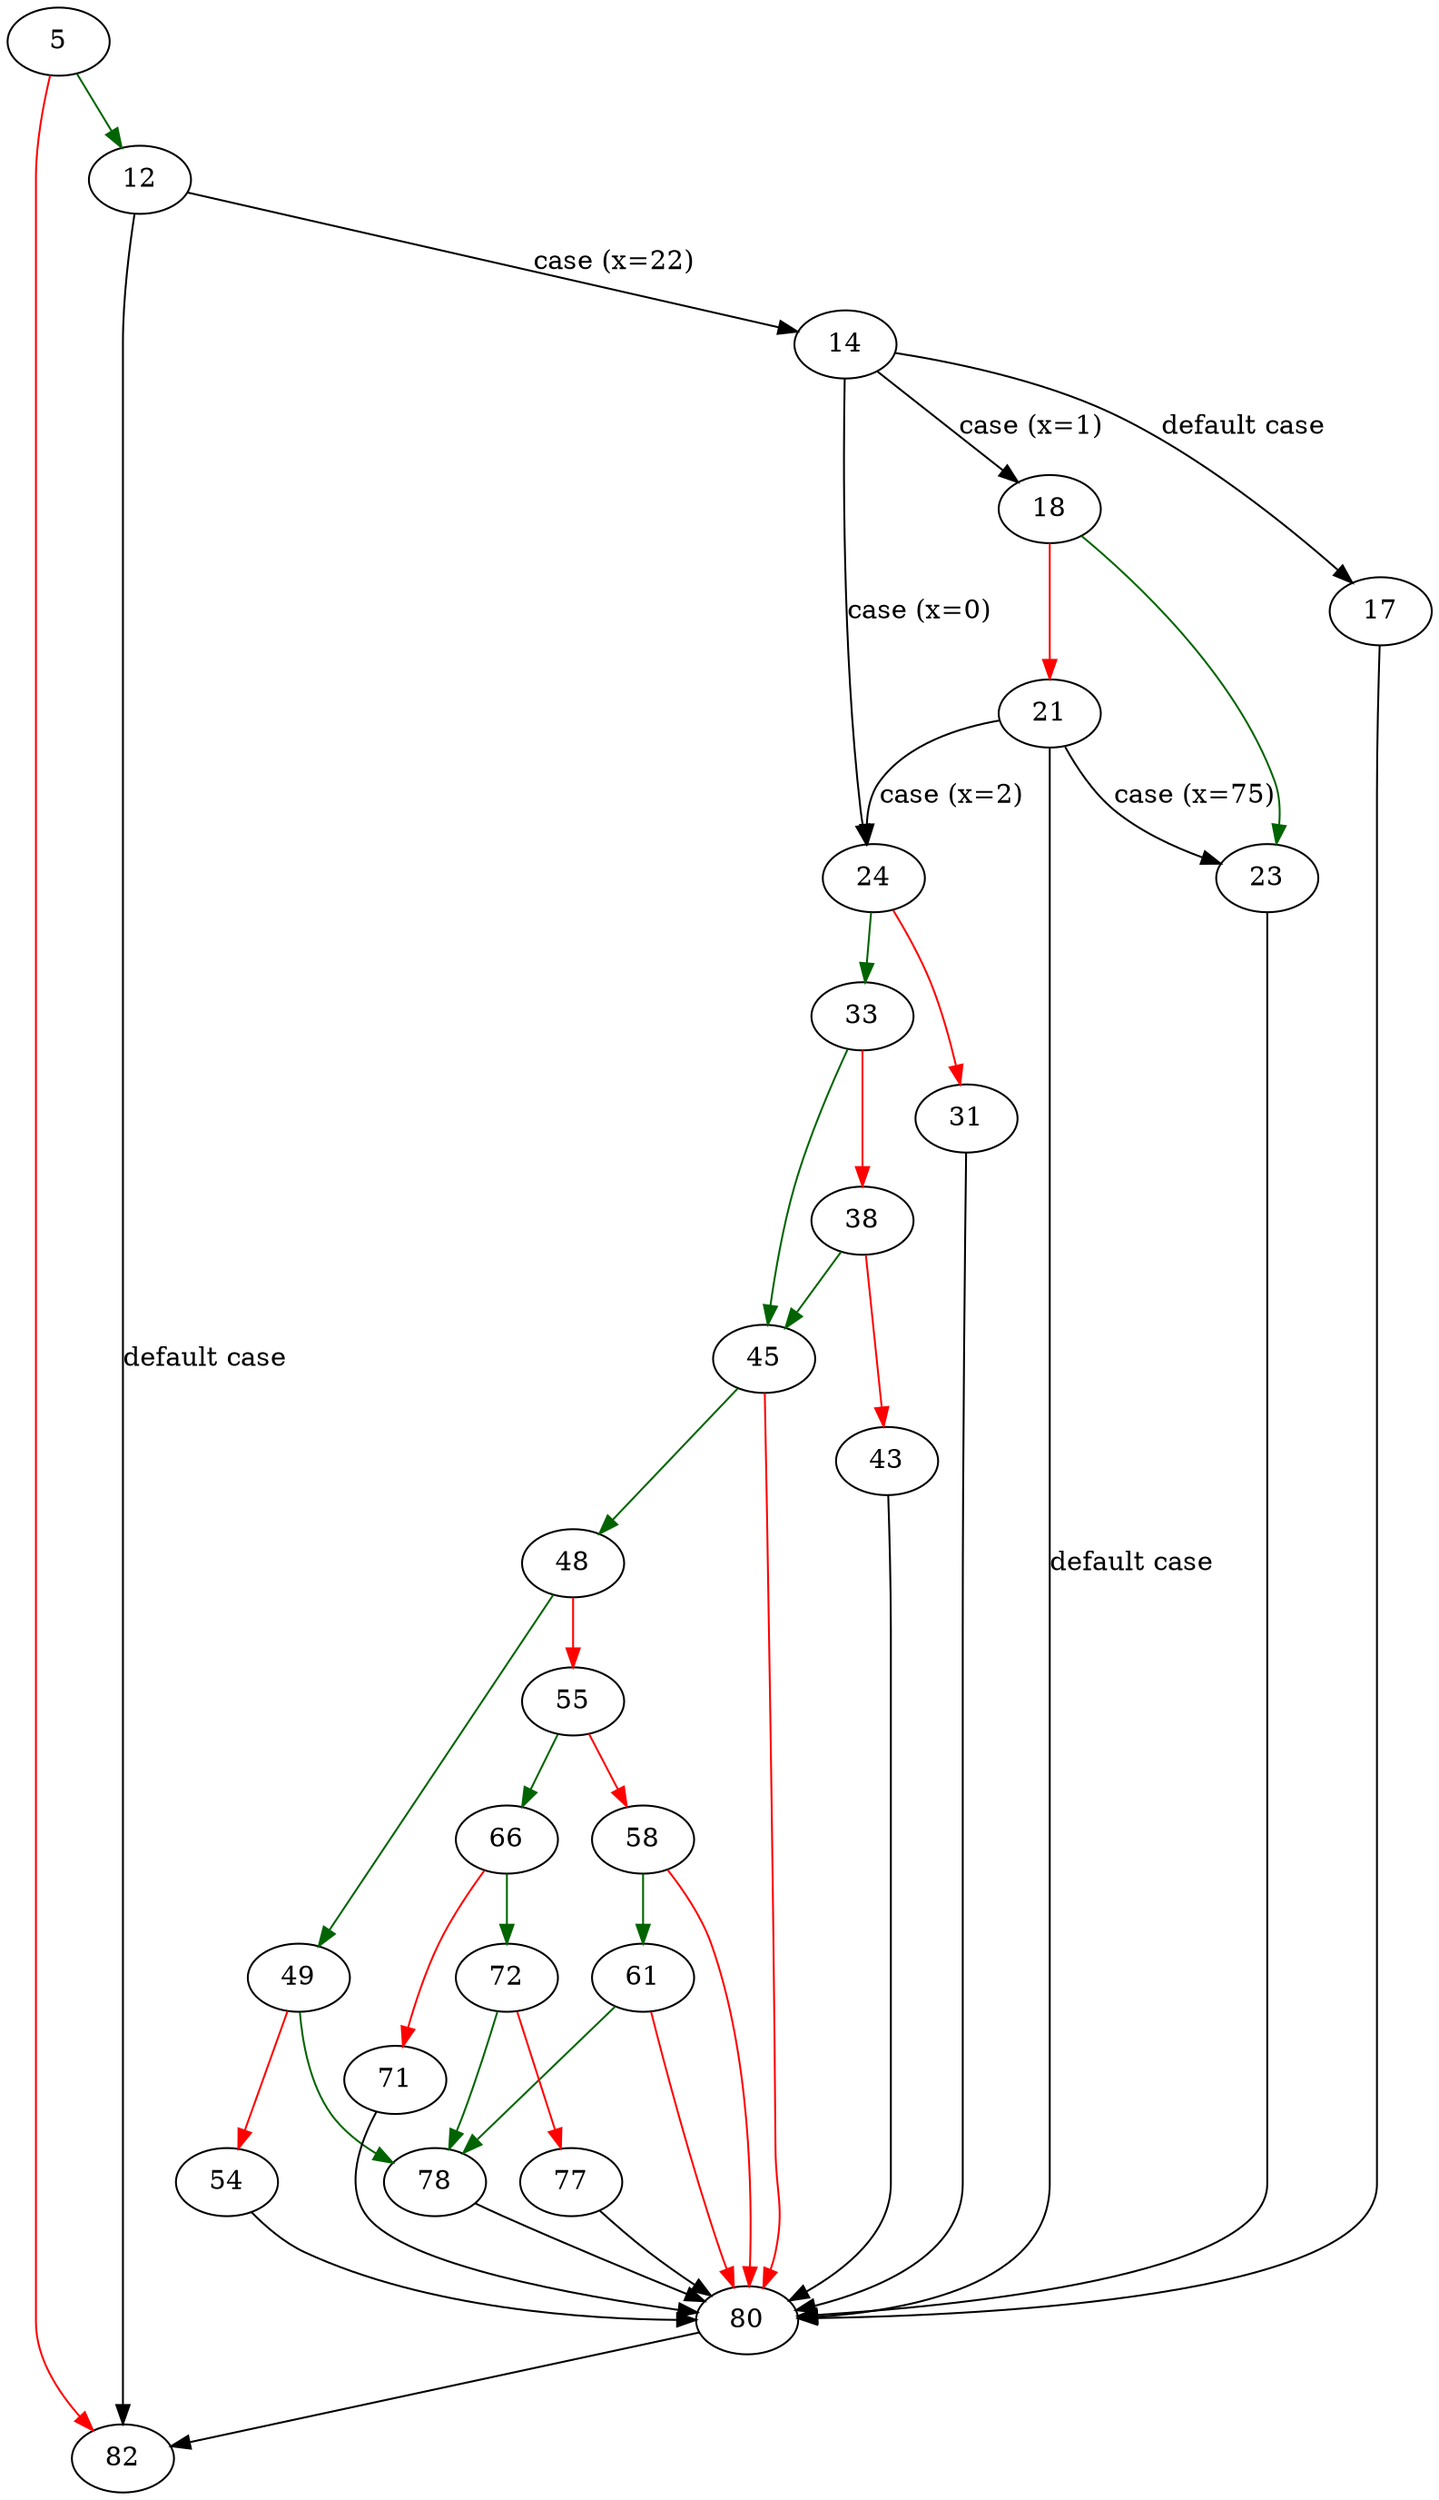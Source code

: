 strict digraph "renameat2" {
	// Node definitions.
	5 [entry=true];
	12;
	82;
	14;
	24;
	18;
	17;
	80;
	23;
	21;
	33;
	31;
	45;
	38;
	43;
	48;
	49;
	55;
	78;
	54;
	66;
	58;
	61;
	72;
	71;
	77;

	// Edge definitions.
	5 -> 12 [
		color=darkgreen
		cond=true
	];
	5 -> 82 [
		color=red
		cond=false
	];
	12 -> 82 [
		cond="default case"
		label="default case"
	];
	12 -> 14 [
		cond="case (x=22)"
		label="case (x=22)"
	];
	14 -> 24 [
		cond="case (x=0)"
		label="case (x=0)"
	];
	14 -> 18 [
		cond="case (x=1)"
		label="case (x=1)"
	];
	14 -> 17 [
		cond="default case"
		label="default case"
	];
	24 -> 33 [
		color=darkgreen
		cond=true
	];
	24 -> 31 [
		color=red
		cond=false
	];
	18 -> 23 [
		color=darkgreen
		cond=true
	];
	18 -> 21 [
		color=red
		cond=false
	];
	17 -> 80;
	80 -> 82;
	23 -> 80;
	21 -> 24 [
		cond="case (x=2)"
		label="case (x=2)"
	];
	21 -> 80 [
		cond="default case"
		label="default case"
	];
	21 -> 23 [
		cond="case (x=75)"
		label="case (x=75)"
	];
	33 -> 45 [
		color=darkgreen
		cond=true
	];
	33 -> 38 [
		color=red
		cond=false
	];
	31 -> 80;
	45 -> 80 [
		color=red
		cond=false
	];
	45 -> 48 [
		color=darkgreen
		cond=true
	];
	38 -> 45 [
		color=darkgreen
		cond=true
	];
	38 -> 43 [
		color=red
		cond=false
	];
	43 -> 80;
	48 -> 49 [
		color=darkgreen
		cond=true
	];
	48 -> 55 [
		color=red
		cond=false
	];
	49 -> 78 [
		color=darkgreen
		cond=true
	];
	49 -> 54 [
		color=red
		cond=false
	];
	55 -> 66 [
		color=darkgreen
		cond=true
	];
	55 -> 58 [
		color=red
		cond=false
	];
	78 -> 80;
	54 -> 80;
	66 -> 72 [
		color=darkgreen
		cond=true
	];
	66 -> 71 [
		color=red
		cond=false
	];
	58 -> 80 [
		color=red
		cond=false
	];
	58 -> 61 [
		color=darkgreen
		cond=true
	];
	61 -> 80 [
		color=red
		cond=false
	];
	61 -> 78 [
		color=darkgreen
		cond=true
	];
	72 -> 78 [
		color=darkgreen
		cond=true
	];
	72 -> 77 [
		color=red
		cond=false
	];
	71 -> 80;
	77 -> 80;
}